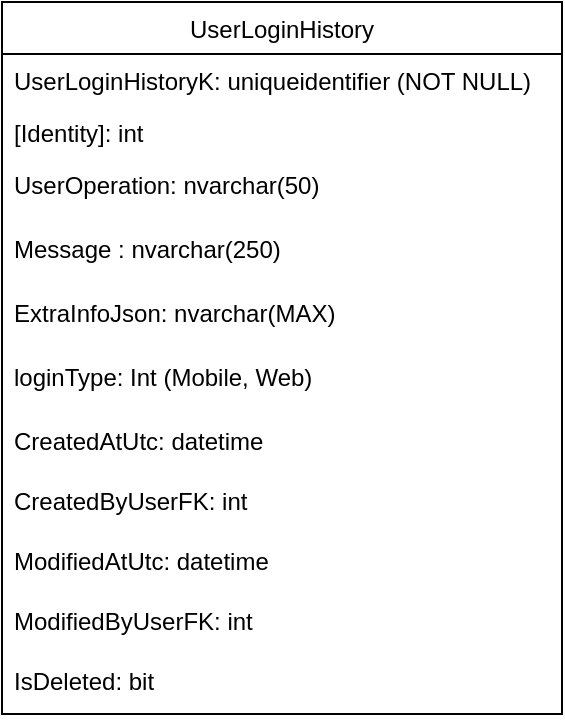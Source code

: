 <mxfile version="14.7.10" type="github">
  <diagram id="LfuN3afltNAUj96yuNtI" name="Page-1">
    <mxGraphModel dx="1422" dy="762" grid="1" gridSize="10" guides="1" tooltips="1" connect="1" arrows="1" fold="1" page="1" pageScale="1" pageWidth="850" pageHeight="1100" background="#FFFFFF" math="0" shadow="0">
      <root>
        <mxCell id="0" />
        <mxCell id="1" parent="0" />
        <mxCell id="fk5U0ERBnm-fI7Ly3tCM-67" value="UserLoginHistory" style="swimlane;fontStyle=0;childLayout=stackLayout;horizontal=1;startSize=26;fillColor=none;horizontalStack=0;resizeParent=1;resizeParentMax=0;resizeLast=0;collapsible=1;marginBottom=0;" parent="1" vertex="1">
          <mxGeometry x="285" y="170" width="280" height="356" as="geometry" />
        </mxCell>
        <mxCell id="fk5U0ERBnm-fI7Ly3tCM-68" value="UserLoginHistoryK: uniqueidentifier (NOT NULL)" style="text;strokeColor=none;fillColor=none;align=left;verticalAlign=top;spacingLeft=4;spacingRight=4;overflow=hidden;rotatable=0;points=[[0,0.5],[1,0.5]];portConstraint=eastwest;" parent="fk5U0ERBnm-fI7Ly3tCM-67" vertex="1">
          <mxGeometry y="26" width="280" height="26" as="geometry" />
        </mxCell>
        <mxCell id="fk5U0ERBnm-fI7Ly3tCM-91" value="[Identity]: int" style="text;strokeColor=none;fillColor=none;align=left;verticalAlign=top;spacingLeft=4;spacingRight=4;overflow=hidden;rotatable=0;points=[[0,0.5],[1,0.5]];portConstraint=eastwest;" parent="fk5U0ERBnm-fI7Ly3tCM-67" vertex="1">
          <mxGeometry y="52" width="280" height="26" as="geometry" />
        </mxCell>
        <mxCell id="fk5U0ERBnm-fI7Ly3tCM-70" value="UserOperation: nvarchar(50)" style="text;strokeColor=none;fillColor=none;align=left;verticalAlign=top;spacingLeft=4;spacingRight=4;overflow=hidden;rotatable=0;points=[[0,0.5],[1,0.5]];portConstraint=eastwest;" parent="fk5U0ERBnm-fI7Ly3tCM-67" vertex="1">
          <mxGeometry y="78" width="280" height="32" as="geometry" />
        </mxCell>
        <mxCell id="fk5U0ERBnm-fI7Ly3tCM-89" value="Message : nvarchar(250)" style="text;strokeColor=none;fillColor=none;align=left;verticalAlign=top;spacingLeft=4;spacingRight=4;overflow=hidden;rotatable=0;points=[[0,0.5],[1,0.5]];portConstraint=eastwest;" parent="fk5U0ERBnm-fI7Ly3tCM-67" vertex="1">
          <mxGeometry y="110" width="280" height="32" as="geometry" />
        </mxCell>
        <mxCell id="2kwu8G35es5s5638ZxJP-1" value="ExtraInfoJson: nvarchar(MAX)" style="text;strokeColor=none;fillColor=none;align=left;verticalAlign=top;spacingLeft=4;spacingRight=4;overflow=hidden;rotatable=0;points=[[0,0.5],[1,0.5]];portConstraint=eastwest;" vertex="1" parent="fk5U0ERBnm-fI7Ly3tCM-67">
          <mxGeometry y="142" width="280" height="32" as="geometry" />
        </mxCell>
        <mxCell id="2kwu8G35es5s5638ZxJP-4" value="loginType: Int (Mobile, Web)" style="text;strokeColor=none;fillColor=none;align=left;verticalAlign=top;spacingLeft=4;spacingRight=4;overflow=hidden;rotatable=0;points=[[0,0.5],[1,0.5]];portConstraint=eastwest;" vertex="1" parent="fk5U0ERBnm-fI7Ly3tCM-67">
          <mxGeometry y="174" width="280" height="32" as="geometry" />
        </mxCell>
        <mxCell id="fk5U0ERBnm-fI7Ly3tCM-73" value="CreatedAtUtc: datetime" style="text;strokeColor=none;fillColor=none;align=left;verticalAlign=top;spacingLeft=4;spacingRight=4;overflow=hidden;rotatable=0;points=[[0,0.5],[1,0.5]];portConstraint=eastwest;" parent="fk5U0ERBnm-fI7Ly3tCM-67" vertex="1">
          <mxGeometry y="206" width="280" height="30" as="geometry" />
        </mxCell>
        <mxCell id="fk5U0ERBnm-fI7Ly3tCM-74" value="CreatedByUserFK: int" style="text;strokeColor=none;fillColor=none;align=left;verticalAlign=top;spacingLeft=4;spacingRight=4;overflow=hidden;rotatable=0;points=[[0,0.5],[1,0.5]];portConstraint=eastwest;" parent="fk5U0ERBnm-fI7Ly3tCM-67" vertex="1">
          <mxGeometry y="236" width="280" height="30" as="geometry" />
        </mxCell>
        <mxCell id="fk5U0ERBnm-fI7Ly3tCM-75" value="ModifiedAtUtc: datetime" style="text;strokeColor=none;fillColor=none;align=left;verticalAlign=top;spacingLeft=4;spacingRight=4;overflow=hidden;rotatable=0;points=[[0,0.5],[1,0.5]];portConstraint=eastwest;" parent="fk5U0ERBnm-fI7Ly3tCM-67" vertex="1">
          <mxGeometry y="266" width="280" height="30" as="geometry" />
        </mxCell>
        <mxCell id="fk5U0ERBnm-fI7Ly3tCM-76" value="ModifiedByUserFK: int" style="text;strokeColor=none;fillColor=none;align=left;verticalAlign=top;spacingLeft=4;spacingRight=4;overflow=hidden;rotatable=0;points=[[0,0.5],[1,0.5]];portConstraint=eastwest;" parent="fk5U0ERBnm-fI7Ly3tCM-67" vertex="1">
          <mxGeometry y="296" width="280" height="30" as="geometry" />
        </mxCell>
        <mxCell id="fk5U0ERBnm-fI7Ly3tCM-77" value="IsDeleted: bit" style="text;strokeColor=none;fillColor=none;align=left;verticalAlign=top;spacingLeft=4;spacingRight=4;overflow=hidden;rotatable=0;points=[[0,0.5],[1,0.5]];portConstraint=eastwest;" parent="fk5U0ERBnm-fI7Ly3tCM-67" vertex="1">
          <mxGeometry y="326" width="280" height="30" as="geometry" />
        </mxCell>
      </root>
    </mxGraphModel>
  </diagram>
</mxfile>
